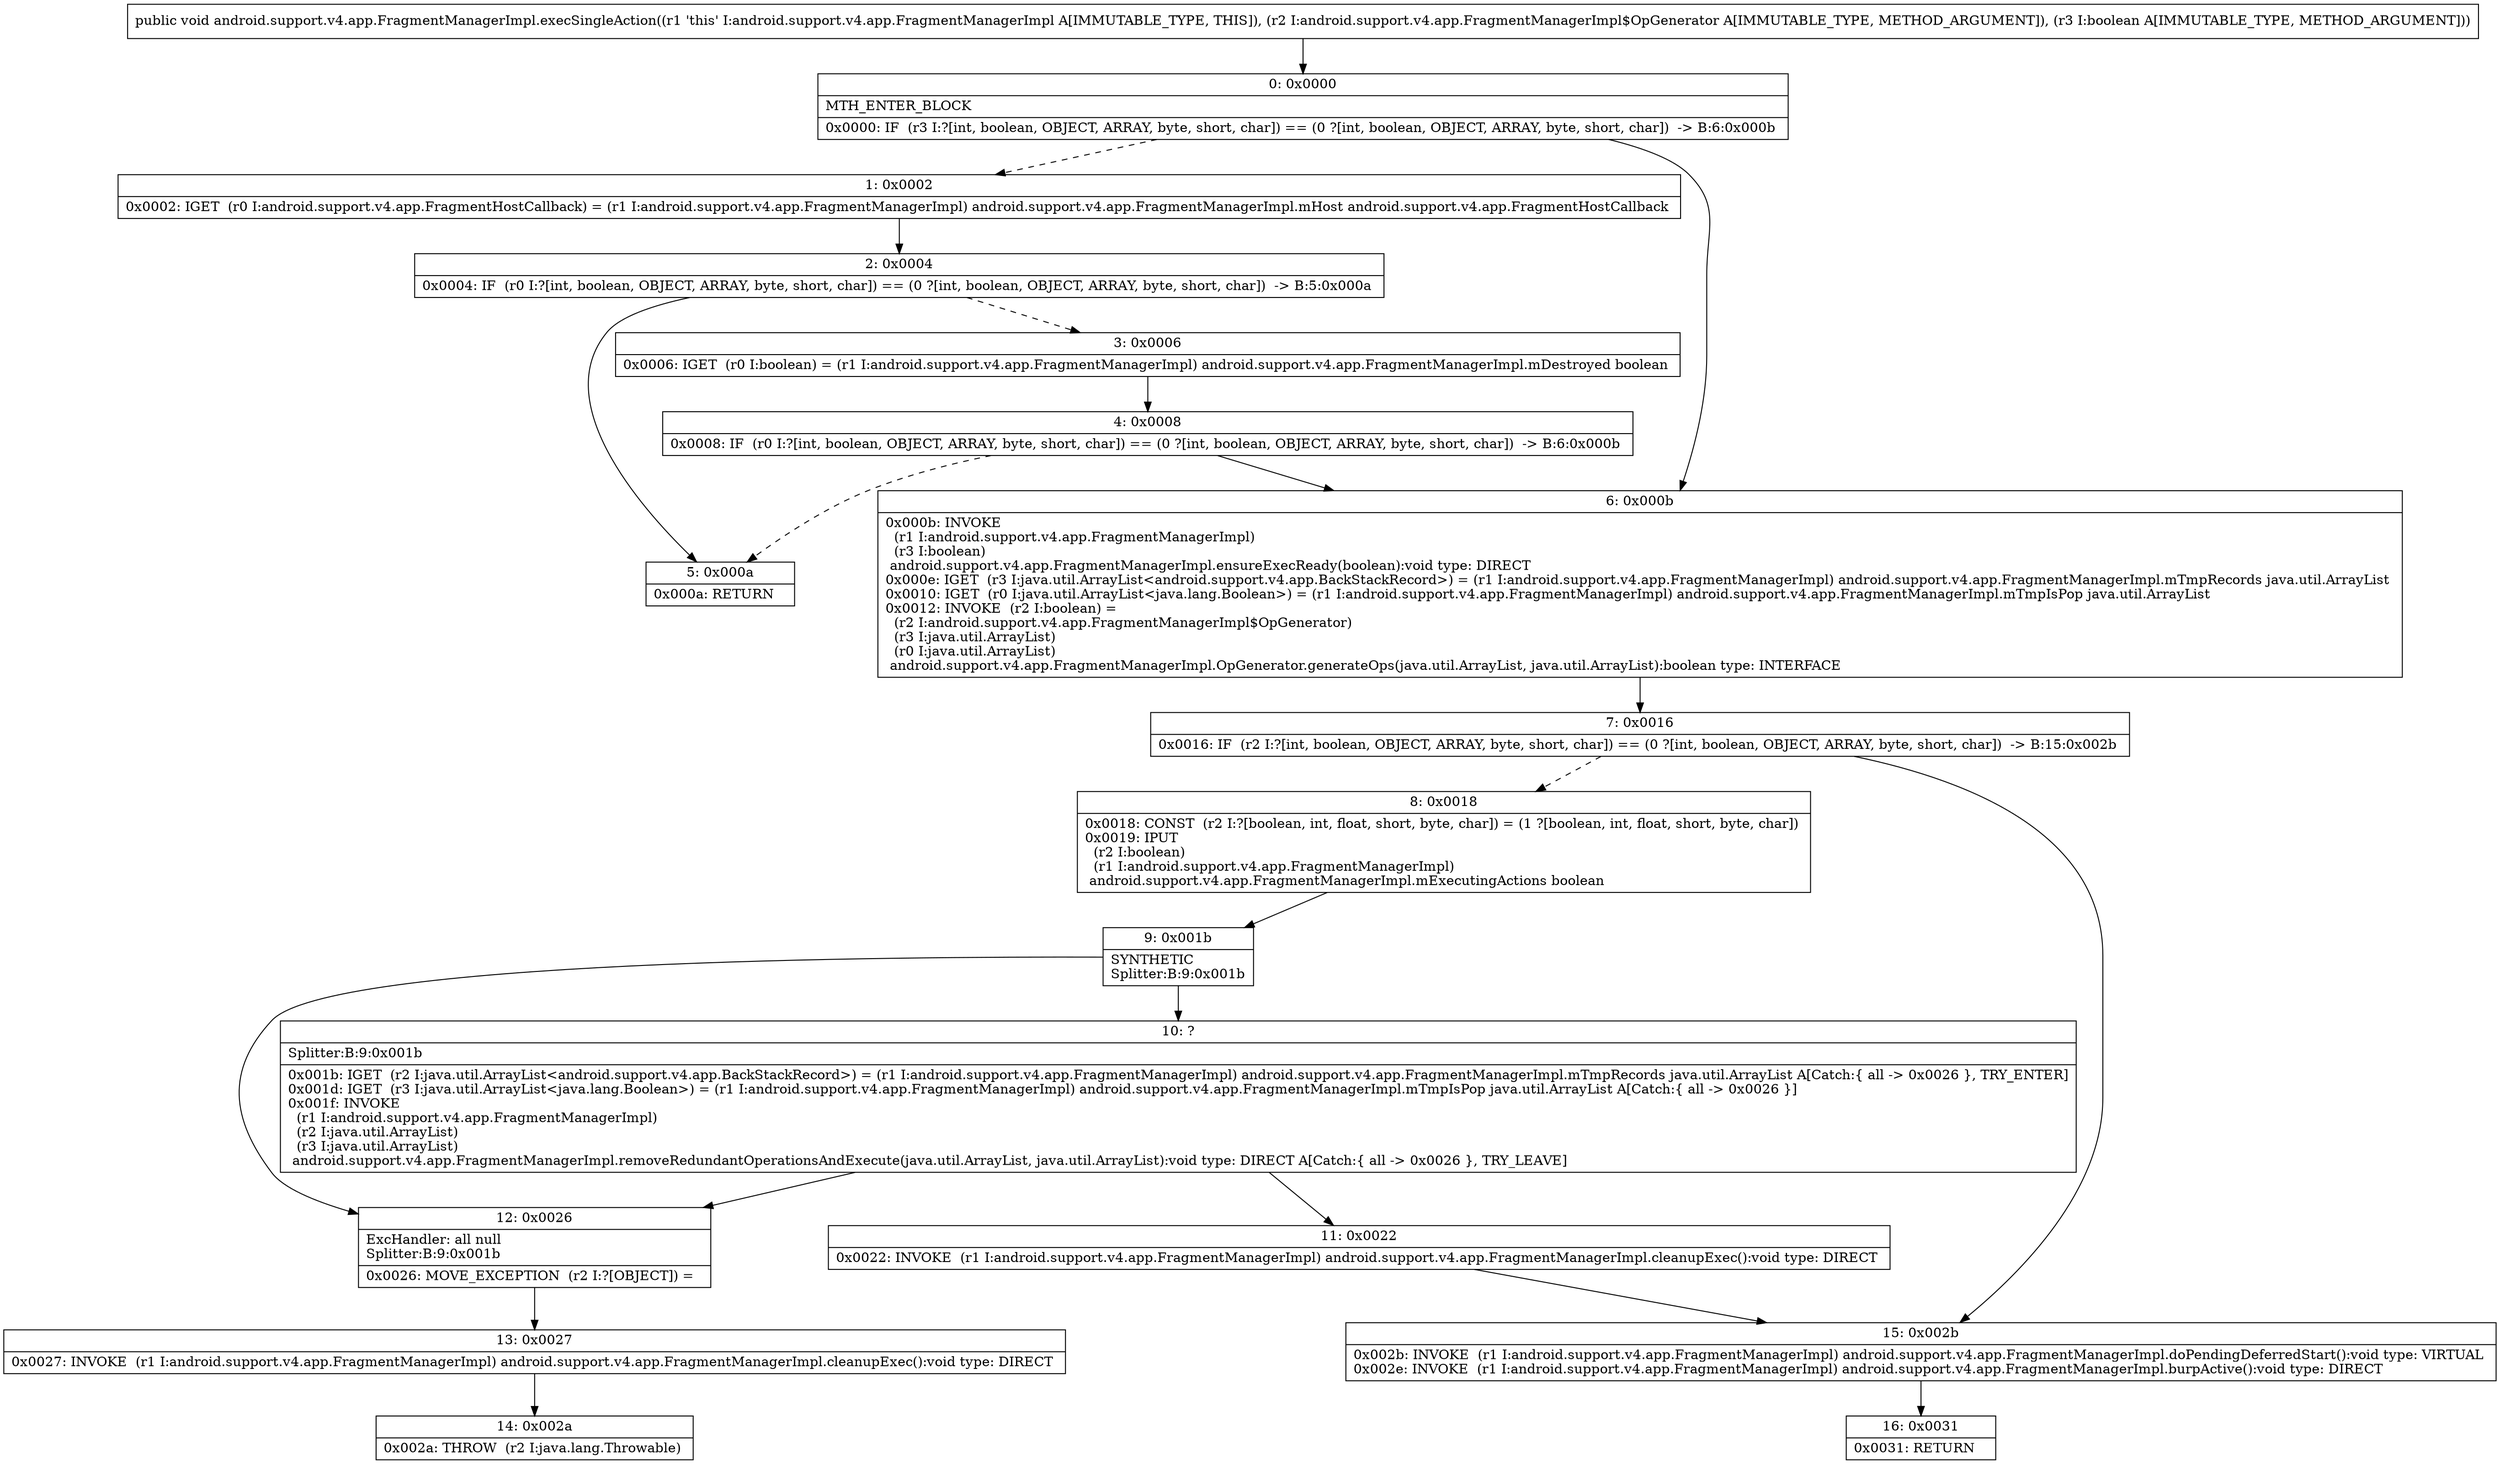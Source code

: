 digraph "CFG forandroid.support.v4.app.FragmentManagerImpl.execSingleAction(Landroid\/support\/v4\/app\/FragmentManagerImpl$OpGenerator;Z)V" {
Node_0 [shape=record,label="{0\:\ 0x0000|MTH_ENTER_BLOCK\l|0x0000: IF  (r3 I:?[int, boolean, OBJECT, ARRAY, byte, short, char]) == (0 ?[int, boolean, OBJECT, ARRAY, byte, short, char])  \-\> B:6:0x000b \l}"];
Node_1 [shape=record,label="{1\:\ 0x0002|0x0002: IGET  (r0 I:android.support.v4.app.FragmentHostCallback) = (r1 I:android.support.v4.app.FragmentManagerImpl) android.support.v4.app.FragmentManagerImpl.mHost android.support.v4.app.FragmentHostCallback \l}"];
Node_2 [shape=record,label="{2\:\ 0x0004|0x0004: IF  (r0 I:?[int, boolean, OBJECT, ARRAY, byte, short, char]) == (0 ?[int, boolean, OBJECT, ARRAY, byte, short, char])  \-\> B:5:0x000a \l}"];
Node_3 [shape=record,label="{3\:\ 0x0006|0x0006: IGET  (r0 I:boolean) = (r1 I:android.support.v4.app.FragmentManagerImpl) android.support.v4.app.FragmentManagerImpl.mDestroyed boolean \l}"];
Node_4 [shape=record,label="{4\:\ 0x0008|0x0008: IF  (r0 I:?[int, boolean, OBJECT, ARRAY, byte, short, char]) == (0 ?[int, boolean, OBJECT, ARRAY, byte, short, char])  \-\> B:6:0x000b \l}"];
Node_5 [shape=record,label="{5\:\ 0x000a|0x000a: RETURN   \l}"];
Node_6 [shape=record,label="{6\:\ 0x000b|0x000b: INVOKE  \l  (r1 I:android.support.v4.app.FragmentManagerImpl)\l  (r3 I:boolean)\l android.support.v4.app.FragmentManagerImpl.ensureExecReady(boolean):void type: DIRECT \l0x000e: IGET  (r3 I:java.util.ArrayList\<android.support.v4.app.BackStackRecord\>) = (r1 I:android.support.v4.app.FragmentManagerImpl) android.support.v4.app.FragmentManagerImpl.mTmpRecords java.util.ArrayList \l0x0010: IGET  (r0 I:java.util.ArrayList\<java.lang.Boolean\>) = (r1 I:android.support.v4.app.FragmentManagerImpl) android.support.v4.app.FragmentManagerImpl.mTmpIsPop java.util.ArrayList \l0x0012: INVOKE  (r2 I:boolean) = \l  (r2 I:android.support.v4.app.FragmentManagerImpl$OpGenerator)\l  (r3 I:java.util.ArrayList)\l  (r0 I:java.util.ArrayList)\l android.support.v4.app.FragmentManagerImpl.OpGenerator.generateOps(java.util.ArrayList, java.util.ArrayList):boolean type: INTERFACE \l}"];
Node_7 [shape=record,label="{7\:\ 0x0016|0x0016: IF  (r2 I:?[int, boolean, OBJECT, ARRAY, byte, short, char]) == (0 ?[int, boolean, OBJECT, ARRAY, byte, short, char])  \-\> B:15:0x002b \l}"];
Node_8 [shape=record,label="{8\:\ 0x0018|0x0018: CONST  (r2 I:?[boolean, int, float, short, byte, char]) = (1 ?[boolean, int, float, short, byte, char]) \l0x0019: IPUT  \l  (r2 I:boolean)\l  (r1 I:android.support.v4.app.FragmentManagerImpl)\l android.support.v4.app.FragmentManagerImpl.mExecutingActions boolean \l}"];
Node_9 [shape=record,label="{9\:\ 0x001b|SYNTHETIC\lSplitter:B:9:0x001b\l}"];
Node_10 [shape=record,label="{10\:\ ?|Splitter:B:9:0x001b\l|0x001b: IGET  (r2 I:java.util.ArrayList\<android.support.v4.app.BackStackRecord\>) = (r1 I:android.support.v4.app.FragmentManagerImpl) android.support.v4.app.FragmentManagerImpl.mTmpRecords java.util.ArrayList A[Catch:\{ all \-\> 0x0026 \}, TRY_ENTER]\l0x001d: IGET  (r3 I:java.util.ArrayList\<java.lang.Boolean\>) = (r1 I:android.support.v4.app.FragmentManagerImpl) android.support.v4.app.FragmentManagerImpl.mTmpIsPop java.util.ArrayList A[Catch:\{ all \-\> 0x0026 \}]\l0x001f: INVOKE  \l  (r1 I:android.support.v4.app.FragmentManagerImpl)\l  (r2 I:java.util.ArrayList)\l  (r3 I:java.util.ArrayList)\l android.support.v4.app.FragmentManagerImpl.removeRedundantOperationsAndExecute(java.util.ArrayList, java.util.ArrayList):void type: DIRECT A[Catch:\{ all \-\> 0x0026 \}, TRY_LEAVE]\l}"];
Node_11 [shape=record,label="{11\:\ 0x0022|0x0022: INVOKE  (r1 I:android.support.v4.app.FragmentManagerImpl) android.support.v4.app.FragmentManagerImpl.cleanupExec():void type: DIRECT \l}"];
Node_12 [shape=record,label="{12\:\ 0x0026|ExcHandler: all null\lSplitter:B:9:0x001b\l|0x0026: MOVE_EXCEPTION  (r2 I:?[OBJECT]) =  \l}"];
Node_13 [shape=record,label="{13\:\ 0x0027|0x0027: INVOKE  (r1 I:android.support.v4.app.FragmentManagerImpl) android.support.v4.app.FragmentManagerImpl.cleanupExec():void type: DIRECT \l}"];
Node_14 [shape=record,label="{14\:\ 0x002a|0x002a: THROW  (r2 I:java.lang.Throwable) \l}"];
Node_15 [shape=record,label="{15\:\ 0x002b|0x002b: INVOKE  (r1 I:android.support.v4.app.FragmentManagerImpl) android.support.v4.app.FragmentManagerImpl.doPendingDeferredStart():void type: VIRTUAL \l0x002e: INVOKE  (r1 I:android.support.v4.app.FragmentManagerImpl) android.support.v4.app.FragmentManagerImpl.burpActive():void type: DIRECT \l}"];
Node_16 [shape=record,label="{16\:\ 0x0031|0x0031: RETURN   \l}"];
MethodNode[shape=record,label="{public void android.support.v4.app.FragmentManagerImpl.execSingleAction((r1 'this' I:android.support.v4.app.FragmentManagerImpl A[IMMUTABLE_TYPE, THIS]), (r2 I:android.support.v4.app.FragmentManagerImpl$OpGenerator A[IMMUTABLE_TYPE, METHOD_ARGUMENT]), (r3 I:boolean A[IMMUTABLE_TYPE, METHOD_ARGUMENT])) }"];
MethodNode -> Node_0;
Node_0 -> Node_1[style=dashed];
Node_0 -> Node_6;
Node_1 -> Node_2;
Node_2 -> Node_3[style=dashed];
Node_2 -> Node_5;
Node_3 -> Node_4;
Node_4 -> Node_5[style=dashed];
Node_4 -> Node_6;
Node_6 -> Node_7;
Node_7 -> Node_8[style=dashed];
Node_7 -> Node_15;
Node_8 -> Node_9;
Node_9 -> Node_10;
Node_9 -> Node_12;
Node_10 -> Node_11;
Node_10 -> Node_12;
Node_11 -> Node_15;
Node_12 -> Node_13;
Node_13 -> Node_14;
Node_15 -> Node_16;
}

